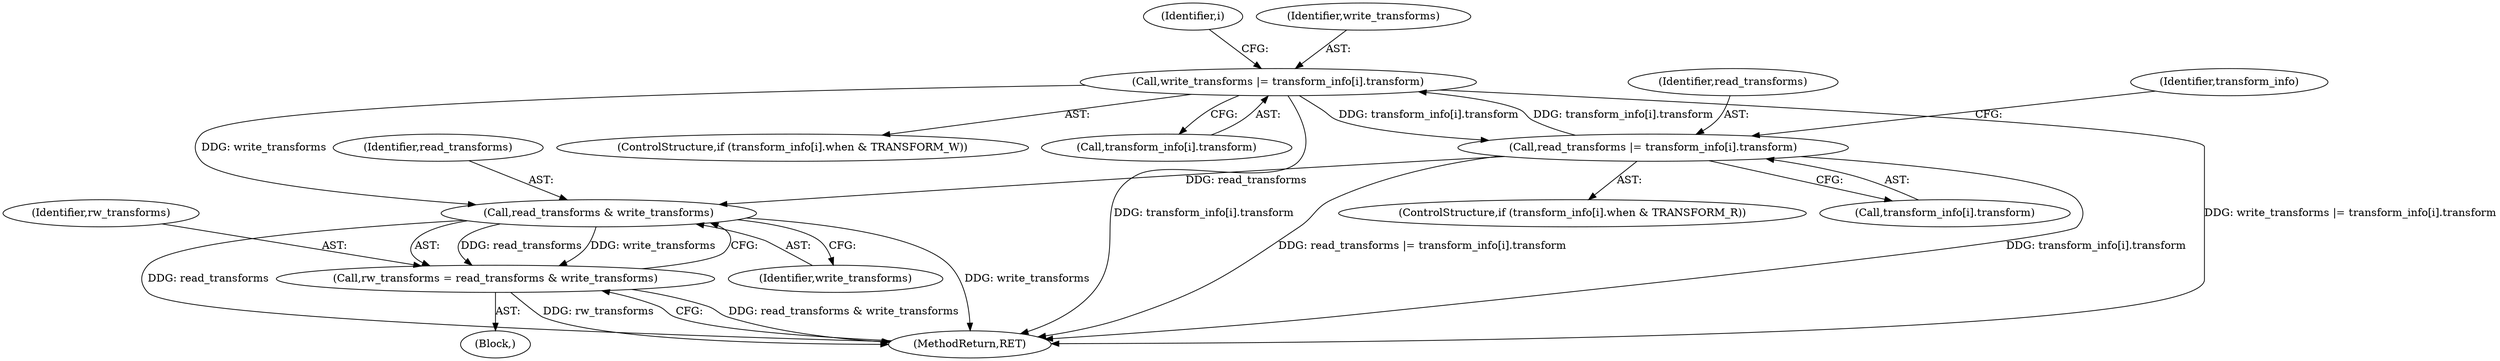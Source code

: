 digraph "0_Android_9d4853418ab2f754c2b63e091c29c5529b8b86ca_26@API" {
"1000139" [label="(Call,write_transforms |= transform_info[i].transform)"];
"1000124" [label="(Call,read_transforms |= transform_info[i].transform)"];
"1000139" [label="(Call,write_transforms |= transform_info[i].transform)"];
"1000148" [label="(Call,read_transforms & write_transforms)"];
"1000146" [label="(Call,rw_transforms = read_transforms & write_transforms)"];
"1000146" [label="(Call,rw_transforms = read_transforms & write_transforms)"];
"1000124" [label="(Call,read_transforms |= transform_info[i].transform)"];
"1000139" [label="(Call,write_transforms |= transform_info[i].transform)"];
"1000104" [label="(Block,)"];
"1000131" [label="(ControlStructure,if (transform_info[i].when & TRANSFORM_W))"];
"1000141" [label="(Call,transform_info[i].transform)"];
"1000114" [label="(Identifier,i)"];
"1000140" [label="(Identifier,write_transforms)"];
"1000126" [label="(Call,transform_info[i].transform)"];
"1000125" [label="(Identifier,read_transforms)"];
"1000150" [label="(Identifier,write_transforms)"];
"1000151" [label="(MethodReturn,RET)"];
"1000149" [label="(Identifier,read_transforms)"];
"1000148" [label="(Call,read_transforms & write_transforms)"];
"1000135" [label="(Identifier,transform_info)"];
"1000116" [label="(ControlStructure,if (transform_info[i].when & TRANSFORM_R))"];
"1000147" [label="(Identifier,rw_transforms)"];
"1000139" -> "1000131"  [label="AST: "];
"1000139" -> "1000141"  [label="CFG: "];
"1000140" -> "1000139"  [label="AST: "];
"1000141" -> "1000139"  [label="AST: "];
"1000114" -> "1000139"  [label="CFG: "];
"1000139" -> "1000151"  [label="DDG: transform_info[i].transform"];
"1000139" -> "1000151"  [label="DDG: write_transforms |= transform_info[i].transform"];
"1000139" -> "1000124"  [label="DDG: transform_info[i].transform"];
"1000124" -> "1000139"  [label="DDG: transform_info[i].transform"];
"1000139" -> "1000148"  [label="DDG: write_transforms"];
"1000124" -> "1000116"  [label="AST: "];
"1000124" -> "1000126"  [label="CFG: "];
"1000125" -> "1000124"  [label="AST: "];
"1000126" -> "1000124"  [label="AST: "];
"1000135" -> "1000124"  [label="CFG: "];
"1000124" -> "1000151"  [label="DDG: transform_info[i].transform"];
"1000124" -> "1000151"  [label="DDG: read_transforms |= transform_info[i].transform"];
"1000124" -> "1000148"  [label="DDG: read_transforms"];
"1000148" -> "1000146"  [label="AST: "];
"1000148" -> "1000150"  [label="CFG: "];
"1000149" -> "1000148"  [label="AST: "];
"1000150" -> "1000148"  [label="AST: "];
"1000146" -> "1000148"  [label="CFG: "];
"1000148" -> "1000151"  [label="DDG: write_transforms"];
"1000148" -> "1000151"  [label="DDG: read_transforms"];
"1000148" -> "1000146"  [label="DDG: read_transforms"];
"1000148" -> "1000146"  [label="DDG: write_transforms"];
"1000146" -> "1000104"  [label="AST: "];
"1000147" -> "1000146"  [label="AST: "];
"1000151" -> "1000146"  [label="CFG: "];
"1000146" -> "1000151"  [label="DDG: read_transforms & write_transforms"];
"1000146" -> "1000151"  [label="DDG: rw_transforms"];
}
